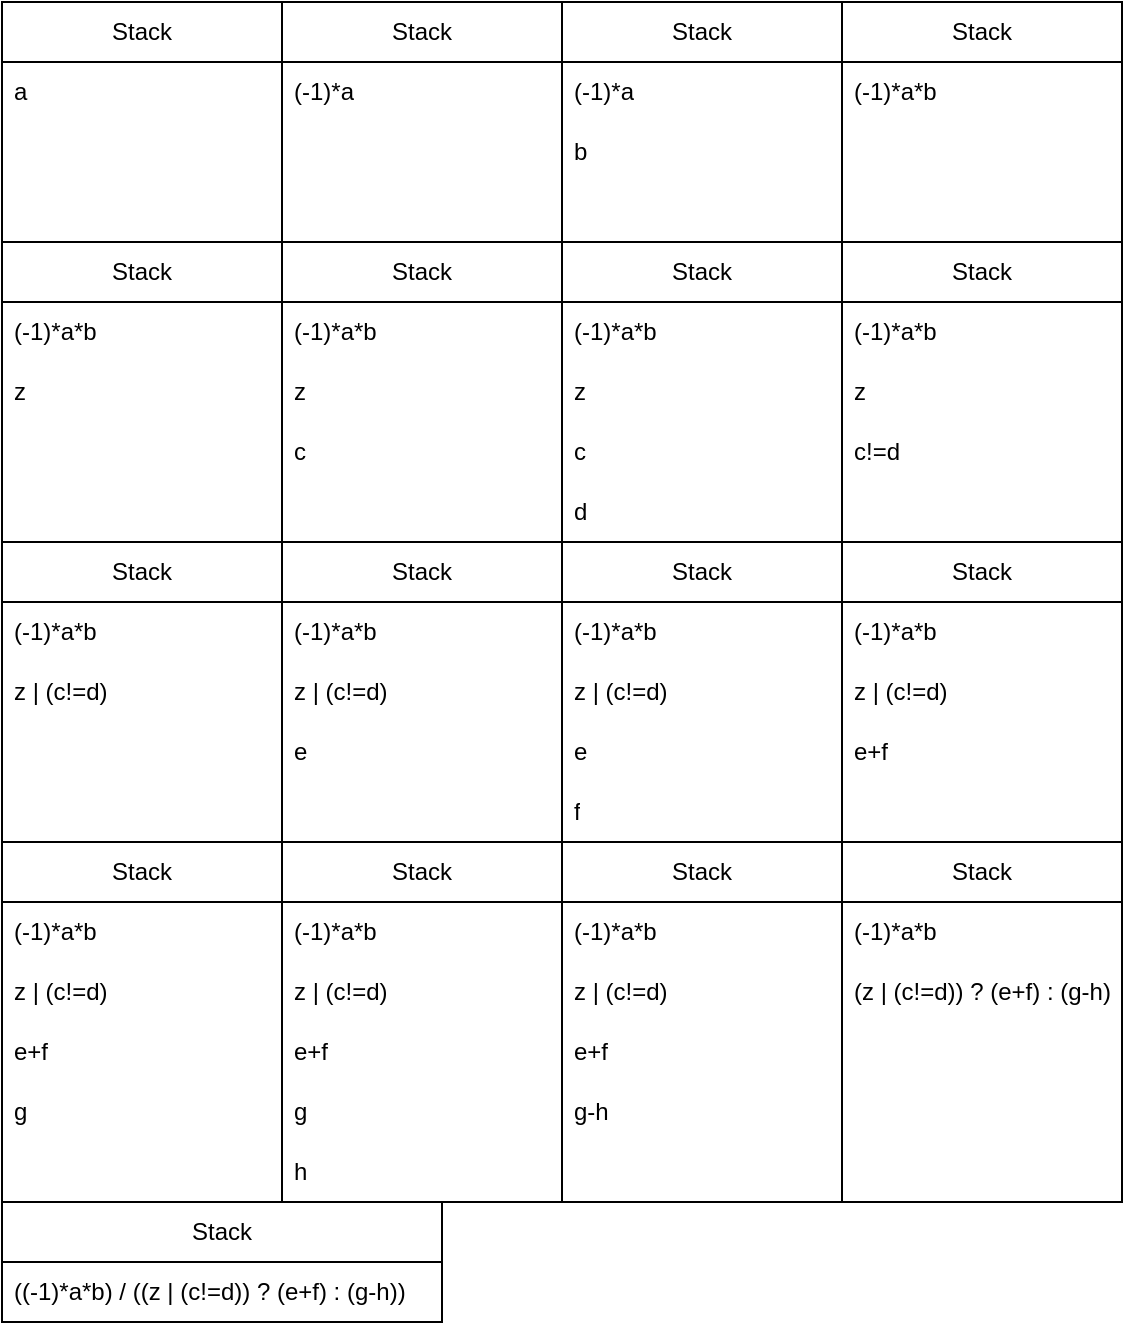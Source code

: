 <mxfile version="22.1.18" type="github">
  <diagram name="Page-1" id="VvciDXIvad9kzQpp8jcZ">
    <mxGraphModel dx="878" dy="594" grid="1" gridSize="10" guides="1" tooltips="1" connect="1" arrows="1" fold="1" page="1" pageScale="1" pageWidth="850" pageHeight="1100" math="0" shadow="0">
      <root>
        <mxCell id="0" />
        <mxCell id="1" parent="0" />
        <mxCell id="0TlWXFFbdr7pUJ0jaNVB-1" value="Stack" style="swimlane;fontStyle=0;childLayout=stackLayout;horizontal=1;startSize=30;horizontalStack=0;resizeParent=1;resizeParentMax=0;resizeLast=0;collapsible=1;marginBottom=0;whiteSpace=wrap;html=1;" vertex="1" parent="1">
          <mxGeometry x="40" y="40" width="140" height="120" as="geometry" />
        </mxCell>
        <mxCell id="0TlWXFFbdr7pUJ0jaNVB-2" value="a" style="text;strokeColor=none;fillColor=none;align=left;verticalAlign=middle;spacingLeft=4;spacingRight=4;overflow=hidden;points=[[0,0.5],[1,0.5]];portConstraint=eastwest;rotatable=0;whiteSpace=wrap;html=1;" vertex="1" parent="0TlWXFFbdr7pUJ0jaNVB-1">
          <mxGeometry y="30" width="140" height="30" as="geometry" />
        </mxCell>
        <mxCell id="0TlWXFFbdr7pUJ0jaNVB-3" value="&amp;nbsp;" style="text;strokeColor=none;fillColor=none;align=left;verticalAlign=middle;spacingLeft=4;spacingRight=4;overflow=hidden;points=[[0,0.5],[1,0.5]];portConstraint=eastwest;rotatable=0;whiteSpace=wrap;html=1;" vertex="1" parent="0TlWXFFbdr7pUJ0jaNVB-1">
          <mxGeometry y="60" width="140" height="30" as="geometry" />
        </mxCell>
        <mxCell id="0TlWXFFbdr7pUJ0jaNVB-4" value="&amp;nbsp;" style="text;strokeColor=none;fillColor=none;align=left;verticalAlign=middle;spacingLeft=4;spacingRight=4;overflow=hidden;points=[[0,0.5],[1,0.5]];portConstraint=eastwest;rotatable=0;whiteSpace=wrap;html=1;" vertex="1" parent="0TlWXFFbdr7pUJ0jaNVB-1">
          <mxGeometry y="90" width="140" height="30" as="geometry" />
        </mxCell>
        <mxCell id="0TlWXFFbdr7pUJ0jaNVB-5" value="Stack" style="swimlane;fontStyle=0;childLayout=stackLayout;horizontal=1;startSize=30;horizontalStack=0;resizeParent=1;resizeParentMax=0;resizeLast=0;collapsible=1;marginBottom=0;whiteSpace=wrap;html=1;" vertex="1" parent="1">
          <mxGeometry x="180" y="40" width="140" height="120" as="geometry" />
        </mxCell>
        <mxCell id="0TlWXFFbdr7pUJ0jaNVB-6" value="(-1)*a" style="text;strokeColor=none;fillColor=none;align=left;verticalAlign=middle;spacingLeft=4;spacingRight=4;overflow=hidden;points=[[0,0.5],[1,0.5]];portConstraint=eastwest;rotatable=0;whiteSpace=wrap;html=1;" vertex="1" parent="0TlWXFFbdr7pUJ0jaNVB-5">
          <mxGeometry y="30" width="140" height="30" as="geometry" />
        </mxCell>
        <mxCell id="0TlWXFFbdr7pUJ0jaNVB-7" value="&amp;nbsp;" style="text;strokeColor=none;fillColor=none;align=left;verticalAlign=middle;spacingLeft=4;spacingRight=4;overflow=hidden;points=[[0,0.5],[1,0.5]];portConstraint=eastwest;rotatable=0;whiteSpace=wrap;html=1;" vertex="1" parent="0TlWXFFbdr7pUJ0jaNVB-5">
          <mxGeometry y="60" width="140" height="30" as="geometry" />
        </mxCell>
        <mxCell id="0TlWXFFbdr7pUJ0jaNVB-8" value="&amp;nbsp;" style="text;strokeColor=none;fillColor=none;align=left;verticalAlign=middle;spacingLeft=4;spacingRight=4;overflow=hidden;points=[[0,0.5],[1,0.5]];portConstraint=eastwest;rotatable=0;whiteSpace=wrap;html=1;" vertex="1" parent="0TlWXFFbdr7pUJ0jaNVB-5">
          <mxGeometry y="90" width="140" height="30" as="geometry" />
        </mxCell>
        <mxCell id="0TlWXFFbdr7pUJ0jaNVB-9" value="Stack" style="swimlane;fontStyle=0;childLayout=stackLayout;horizontal=1;startSize=30;horizontalStack=0;resizeParent=1;resizeParentMax=0;resizeLast=0;collapsible=1;marginBottom=0;whiteSpace=wrap;html=1;" vertex="1" parent="1">
          <mxGeometry x="320" y="40" width="140" height="120" as="geometry" />
        </mxCell>
        <mxCell id="0TlWXFFbdr7pUJ0jaNVB-10" value="(-1)*a" style="text;strokeColor=none;fillColor=none;align=left;verticalAlign=middle;spacingLeft=4;spacingRight=4;overflow=hidden;points=[[0,0.5],[1,0.5]];portConstraint=eastwest;rotatable=0;whiteSpace=wrap;html=1;" vertex="1" parent="0TlWXFFbdr7pUJ0jaNVB-9">
          <mxGeometry y="30" width="140" height="30" as="geometry" />
        </mxCell>
        <mxCell id="0TlWXFFbdr7pUJ0jaNVB-11" value="b" style="text;strokeColor=none;fillColor=none;align=left;verticalAlign=middle;spacingLeft=4;spacingRight=4;overflow=hidden;points=[[0,0.5],[1,0.5]];portConstraint=eastwest;rotatable=0;whiteSpace=wrap;html=1;" vertex="1" parent="0TlWXFFbdr7pUJ0jaNVB-9">
          <mxGeometry y="60" width="140" height="30" as="geometry" />
        </mxCell>
        <mxCell id="0TlWXFFbdr7pUJ0jaNVB-12" value="&amp;nbsp;" style="text;strokeColor=none;fillColor=none;align=left;verticalAlign=middle;spacingLeft=4;spacingRight=4;overflow=hidden;points=[[0,0.5],[1,0.5]];portConstraint=eastwest;rotatable=0;whiteSpace=wrap;html=1;" vertex="1" parent="0TlWXFFbdr7pUJ0jaNVB-9">
          <mxGeometry y="90" width="140" height="30" as="geometry" />
        </mxCell>
        <mxCell id="0TlWXFFbdr7pUJ0jaNVB-13" value="Stack" style="swimlane;fontStyle=0;childLayout=stackLayout;horizontal=1;startSize=30;horizontalStack=0;resizeParent=1;resizeParentMax=0;resizeLast=0;collapsible=1;marginBottom=0;whiteSpace=wrap;html=1;" vertex="1" parent="1">
          <mxGeometry x="460" y="40" width="140" height="120" as="geometry" />
        </mxCell>
        <mxCell id="0TlWXFFbdr7pUJ0jaNVB-14" value="(-1)*a*b" style="text;strokeColor=none;fillColor=none;align=left;verticalAlign=middle;spacingLeft=4;spacingRight=4;overflow=hidden;points=[[0,0.5],[1,0.5]];portConstraint=eastwest;rotatable=0;whiteSpace=wrap;html=1;" vertex="1" parent="0TlWXFFbdr7pUJ0jaNVB-13">
          <mxGeometry y="30" width="140" height="30" as="geometry" />
        </mxCell>
        <mxCell id="0TlWXFFbdr7pUJ0jaNVB-15" value="&amp;nbsp;" style="text;strokeColor=none;fillColor=none;align=left;verticalAlign=middle;spacingLeft=4;spacingRight=4;overflow=hidden;points=[[0,0.5],[1,0.5]];portConstraint=eastwest;rotatable=0;whiteSpace=wrap;html=1;" vertex="1" parent="0TlWXFFbdr7pUJ0jaNVB-13">
          <mxGeometry y="60" width="140" height="30" as="geometry" />
        </mxCell>
        <mxCell id="0TlWXFFbdr7pUJ0jaNVB-16" value="&amp;nbsp;" style="text;strokeColor=none;fillColor=none;align=left;verticalAlign=middle;spacingLeft=4;spacingRight=4;overflow=hidden;points=[[0,0.5],[1,0.5]];portConstraint=eastwest;rotatable=0;whiteSpace=wrap;html=1;" vertex="1" parent="0TlWXFFbdr7pUJ0jaNVB-13">
          <mxGeometry y="90" width="140" height="30" as="geometry" />
        </mxCell>
        <mxCell id="0TlWXFFbdr7pUJ0jaNVB-17" value="Stack" style="swimlane;fontStyle=0;childLayout=stackLayout;horizontal=1;startSize=30;horizontalStack=0;resizeParent=1;resizeParentMax=0;resizeLast=0;collapsible=1;marginBottom=0;whiteSpace=wrap;html=1;" vertex="1" parent="1">
          <mxGeometry x="40" y="160" width="140" height="150" as="geometry" />
        </mxCell>
        <mxCell id="0TlWXFFbdr7pUJ0jaNVB-18" value="(-1)*a*b" style="text;strokeColor=none;fillColor=none;align=left;verticalAlign=middle;spacingLeft=4;spacingRight=4;overflow=hidden;points=[[0,0.5],[1,0.5]];portConstraint=eastwest;rotatable=0;whiteSpace=wrap;html=1;" vertex="1" parent="0TlWXFFbdr7pUJ0jaNVB-17">
          <mxGeometry y="30" width="140" height="30" as="geometry" />
        </mxCell>
        <mxCell id="0TlWXFFbdr7pUJ0jaNVB-19" value="z" style="text;strokeColor=none;fillColor=none;align=left;verticalAlign=middle;spacingLeft=4;spacingRight=4;overflow=hidden;points=[[0,0.5],[1,0.5]];portConstraint=eastwest;rotatable=0;whiteSpace=wrap;html=1;" vertex="1" parent="0TlWXFFbdr7pUJ0jaNVB-17">
          <mxGeometry y="60" width="140" height="30" as="geometry" />
        </mxCell>
        <mxCell id="0TlWXFFbdr7pUJ0jaNVB-20" value="&amp;nbsp;" style="text;strokeColor=none;fillColor=none;align=left;verticalAlign=middle;spacingLeft=4;spacingRight=4;overflow=hidden;points=[[0,0.5],[1,0.5]];portConstraint=eastwest;rotatable=0;whiteSpace=wrap;html=1;" vertex="1" parent="0TlWXFFbdr7pUJ0jaNVB-17">
          <mxGeometry y="90" width="140" height="30" as="geometry" />
        </mxCell>
        <mxCell id="0TlWXFFbdr7pUJ0jaNVB-52" style="text;strokeColor=none;fillColor=none;align=left;verticalAlign=middle;spacingLeft=4;spacingRight=4;overflow=hidden;points=[[0,0.5],[1,0.5]];portConstraint=eastwest;rotatable=0;whiteSpace=wrap;html=1;" vertex="1" parent="0TlWXFFbdr7pUJ0jaNVB-17">
          <mxGeometry y="120" width="140" height="30" as="geometry" />
        </mxCell>
        <mxCell id="0TlWXFFbdr7pUJ0jaNVB-21" value="Stack" style="swimlane;fontStyle=0;childLayout=stackLayout;horizontal=1;startSize=30;horizontalStack=0;resizeParent=1;resizeParentMax=0;resizeLast=0;collapsible=1;marginBottom=0;whiteSpace=wrap;html=1;" vertex="1" parent="1">
          <mxGeometry x="180" y="160" width="140" height="150" as="geometry" />
        </mxCell>
        <mxCell id="0TlWXFFbdr7pUJ0jaNVB-22" value="(-1)*a*b" style="text;strokeColor=none;fillColor=none;align=left;verticalAlign=middle;spacingLeft=4;spacingRight=4;overflow=hidden;points=[[0,0.5],[1,0.5]];portConstraint=eastwest;rotatable=0;whiteSpace=wrap;html=1;" vertex="1" parent="0TlWXFFbdr7pUJ0jaNVB-21">
          <mxGeometry y="30" width="140" height="30" as="geometry" />
        </mxCell>
        <mxCell id="0TlWXFFbdr7pUJ0jaNVB-23" value="z" style="text;strokeColor=none;fillColor=none;align=left;verticalAlign=middle;spacingLeft=4;spacingRight=4;overflow=hidden;points=[[0,0.5],[1,0.5]];portConstraint=eastwest;rotatable=0;whiteSpace=wrap;html=1;" vertex="1" parent="0TlWXFFbdr7pUJ0jaNVB-21">
          <mxGeometry y="60" width="140" height="30" as="geometry" />
        </mxCell>
        <mxCell id="0TlWXFFbdr7pUJ0jaNVB-24" value="c" style="text;strokeColor=none;fillColor=none;align=left;verticalAlign=middle;spacingLeft=4;spacingRight=4;overflow=hidden;points=[[0,0.5],[1,0.5]];portConstraint=eastwest;rotatable=0;whiteSpace=wrap;html=1;" vertex="1" parent="0TlWXFFbdr7pUJ0jaNVB-21">
          <mxGeometry y="90" width="140" height="30" as="geometry" />
        </mxCell>
        <mxCell id="0TlWXFFbdr7pUJ0jaNVB-51" style="text;strokeColor=none;fillColor=none;align=left;verticalAlign=middle;spacingLeft=4;spacingRight=4;overflow=hidden;points=[[0,0.5],[1,0.5]];portConstraint=eastwest;rotatable=0;whiteSpace=wrap;html=1;" vertex="1" parent="0TlWXFFbdr7pUJ0jaNVB-21">
          <mxGeometry y="120" width="140" height="30" as="geometry" />
        </mxCell>
        <mxCell id="0TlWXFFbdr7pUJ0jaNVB-25" value="Stack" style="swimlane;fontStyle=0;childLayout=stackLayout;horizontal=1;startSize=30;horizontalStack=0;resizeParent=1;resizeParentMax=0;resizeLast=0;collapsible=1;marginBottom=0;whiteSpace=wrap;html=1;" vertex="1" parent="1">
          <mxGeometry x="320" y="160" width="140" height="150" as="geometry" />
        </mxCell>
        <mxCell id="0TlWXFFbdr7pUJ0jaNVB-26" value="(-1)*a*b" style="text;strokeColor=none;fillColor=none;align=left;verticalAlign=middle;spacingLeft=4;spacingRight=4;overflow=hidden;points=[[0,0.5],[1,0.5]];portConstraint=eastwest;rotatable=0;whiteSpace=wrap;html=1;" vertex="1" parent="0TlWXFFbdr7pUJ0jaNVB-25">
          <mxGeometry y="30" width="140" height="30" as="geometry" />
        </mxCell>
        <mxCell id="0TlWXFFbdr7pUJ0jaNVB-27" value="z" style="text;strokeColor=none;fillColor=none;align=left;verticalAlign=middle;spacingLeft=4;spacingRight=4;overflow=hidden;points=[[0,0.5],[1,0.5]];portConstraint=eastwest;rotatable=0;whiteSpace=wrap;html=1;" vertex="1" parent="0TlWXFFbdr7pUJ0jaNVB-25">
          <mxGeometry y="60" width="140" height="30" as="geometry" />
        </mxCell>
        <mxCell id="0TlWXFFbdr7pUJ0jaNVB-28" value="c" style="text;strokeColor=none;fillColor=none;align=left;verticalAlign=middle;spacingLeft=4;spacingRight=4;overflow=hidden;points=[[0,0.5],[1,0.5]];portConstraint=eastwest;rotatable=0;whiteSpace=wrap;html=1;" vertex="1" parent="0TlWXFFbdr7pUJ0jaNVB-25">
          <mxGeometry y="90" width="140" height="30" as="geometry" />
        </mxCell>
        <mxCell id="0TlWXFFbdr7pUJ0jaNVB-50" value="d" style="text;strokeColor=none;fillColor=none;align=left;verticalAlign=middle;spacingLeft=4;spacingRight=4;overflow=hidden;points=[[0,0.5],[1,0.5]];portConstraint=eastwest;rotatable=0;whiteSpace=wrap;html=1;" vertex="1" parent="0TlWXFFbdr7pUJ0jaNVB-25">
          <mxGeometry y="120" width="140" height="30" as="geometry" />
        </mxCell>
        <mxCell id="0TlWXFFbdr7pUJ0jaNVB-29" value="Stack" style="swimlane;fontStyle=0;childLayout=stackLayout;horizontal=1;startSize=30;horizontalStack=0;resizeParent=1;resizeParentMax=0;resizeLast=0;collapsible=1;marginBottom=0;whiteSpace=wrap;html=1;" vertex="1" parent="1">
          <mxGeometry x="460" y="160" width="140" height="150" as="geometry" />
        </mxCell>
        <mxCell id="0TlWXFFbdr7pUJ0jaNVB-30" value="(-1)*a*b" style="text;strokeColor=none;fillColor=none;align=left;verticalAlign=middle;spacingLeft=4;spacingRight=4;overflow=hidden;points=[[0,0.5],[1,0.5]];portConstraint=eastwest;rotatable=0;whiteSpace=wrap;html=1;" vertex="1" parent="0TlWXFFbdr7pUJ0jaNVB-29">
          <mxGeometry y="30" width="140" height="30" as="geometry" />
        </mxCell>
        <mxCell id="0TlWXFFbdr7pUJ0jaNVB-31" value="z" style="text;strokeColor=none;fillColor=none;align=left;verticalAlign=middle;spacingLeft=4;spacingRight=4;overflow=hidden;points=[[0,0.5],[1,0.5]];portConstraint=eastwest;rotatable=0;whiteSpace=wrap;html=1;" vertex="1" parent="0TlWXFFbdr7pUJ0jaNVB-29">
          <mxGeometry y="60" width="140" height="30" as="geometry" />
        </mxCell>
        <mxCell id="0TlWXFFbdr7pUJ0jaNVB-32" value="c!=d" style="text;strokeColor=none;fillColor=none;align=left;verticalAlign=middle;spacingLeft=4;spacingRight=4;overflow=hidden;points=[[0,0.5],[1,0.5]];portConstraint=eastwest;rotatable=0;whiteSpace=wrap;html=1;" vertex="1" parent="0TlWXFFbdr7pUJ0jaNVB-29">
          <mxGeometry y="90" width="140" height="30" as="geometry" />
        </mxCell>
        <mxCell id="0TlWXFFbdr7pUJ0jaNVB-53" style="text;strokeColor=none;fillColor=none;align=left;verticalAlign=middle;spacingLeft=4;spacingRight=4;overflow=hidden;points=[[0,0.5],[1,0.5]];portConstraint=eastwest;rotatable=0;whiteSpace=wrap;html=1;" vertex="1" parent="0TlWXFFbdr7pUJ0jaNVB-29">
          <mxGeometry y="120" width="140" height="30" as="geometry" />
        </mxCell>
        <mxCell id="0TlWXFFbdr7pUJ0jaNVB-33" value="Stack" style="swimlane;fontStyle=0;childLayout=stackLayout;horizontal=1;startSize=30;horizontalStack=0;resizeParent=1;resizeParentMax=0;resizeLast=0;collapsible=1;marginBottom=0;whiteSpace=wrap;html=1;" vertex="1" parent="1">
          <mxGeometry x="40" y="310" width="140" height="150" as="geometry" />
        </mxCell>
        <mxCell id="0TlWXFFbdr7pUJ0jaNVB-34" value="(-1)*a*b" style="text;strokeColor=none;fillColor=none;align=left;verticalAlign=middle;spacingLeft=4;spacingRight=4;overflow=hidden;points=[[0,0.5],[1,0.5]];portConstraint=eastwest;rotatable=0;whiteSpace=wrap;html=1;" vertex="1" parent="0TlWXFFbdr7pUJ0jaNVB-33">
          <mxGeometry y="30" width="140" height="30" as="geometry" />
        </mxCell>
        <mxCell id="0TlWXFFbdr7pUJ0jaNVB-35" value="z | (c!=d)" style="text;strokeColor=none;fillColor=none;align=left;verticalAlign=middle;spacingLeft=4;spacingRight=4;overflow=hidden;points=[[0,0.5],[1,0.5]];portConstraint=eastwest;rotatable=0;whiteSpace=wrap;html=1;" vertex="1" parent="0TlWXFFbdr7pUJ0jaNVB-33">
          <mxGeometry y="60" width="140" height="30" as="geometry" />
        </mxCell>
        <mxCell id="0TlWXFFbdr7pUJ0jaNVB-36" value="&amp;nbsp;" style="text;strokeColor=none;fillColor=none;align=left;verticalAlign=middle;spacingLeft=4;spacingRight=4;overflow=hidden;points=[[0,0.5],[1,0.5]];portConstraint=eastwest;rotatable=0;whiteSpace=wrap;html=1;" vertex="1" parent="0TlWXFFbdr7pUJ0jaNVB-33">
          <mxGeometry y="90" width="140" height="30" as="geometry" />
        </mxCell>
        <mxCell id="0TlWXFFbdr7pUJ0jaNVB-61" style="text;strokeColor=none;fillColor=none;align=left;verticalAlign=middle;spacingLeft=4;spacingRight=4;overflow=hidden;points=[[0,0.5],[1,0.5]];portConstraint=eastwest;rotatable=0;whiteSpace=wrap;html=1;" vertex="1" parent="0TlWXFFbdr7pUJ0jaNVB-33">
          <mxGeometry y="120" width="140" height="30" as="geometry" />
        </mxCell>
        <mxCell id="0TlWXFFbdr7pUJ0jaNVB-41" value="Stack" style="swimlane;fontStyle=0;childLayout=stackLayout;horizontal=1;startSize=30;horizontalStack=0;resizeParent=1;resizeParentMax=0;resizeLast=0;collapsible=1;marginBottom=0;whiteSpace=wrap;html=1;" vertex="1" parent="1">
          <mxGeometry x="320" y="310" width="140" height="150" as="geometry" />
        </mxCell>
        <mxCell id="0TlWXFFbdr7pUJ0jaNVB-42" value="(-1)*a*b" style="text;strokeColor=none;fillColor=none;align=left;verticalAlign=middle;spacingLeft=4;spacingRight=4;overflow=hidden;points=[[0,0.5],[1,0.5]];portConstraint=eastwest;rotatable=0;whiteSpace=wrap;html=1;" vertex="1" parent="0TlWXFFbdr7pUJ0jaNVB-41">
          <mxGeometry y="30" width="140" height="30" as="geometry" />
        </mxCell>
        <mxCell id="0TlWXFFbdr7pUJ0jaNVB-43" value="z | (c!=d)" style="text;strokeColor=none;fillColor=none;align=left;verticalAlign=middle;spacingLeft=4;spacingRight=4;overflow=hidden;points=[[0,0.5],[1,0.5]];portConstraint=eastwest;rotatable=0;whiteSpace=wrap;html=1;" vertex="1" parent="0TlWXFFbdr7pUJ0jaNVB-41">
          <mxGeometry y="60" width="140" height="30" as="geometry" />
        </mxCell>
        <mxCell id="0TlWXFFbdr7pUJ0jaNVB-44" value="e" style="text;strokeColor=none;fillColor=none;align=left;verticalAlign=middle;spacingLeft=4;spacingRight=4;overflow=hidden;points=[[0,0.5],[1,0.5]];portConstraint=eastwest;rotatable=0;whiteSpace=wrap;html=1;" vertex="1" parent="0TlWXFFbdr7pUJ0jaNVB-41">
          <mxGeometry y="90" width="140" height="30" as="geometry" />
        </mxCell>
        <mxCell id="0TlWXFFbdr7pUJ0jaNVB-54" value="f" style="text;strokeColor=none;fillColor=none;align=left;verticalAlign=middle;spacingLeft=4;spacingRight=4;overflow=hidden;points=[[0,0.5],[1,0.5]];portConstraint=eastwest;rotatable=0;whiteSpace=wrap;html=1;" vertex="1" parent="0TlWXFFbdr7pUJ0jaNVB-41">
          <mxGeometry y="120" width="140" height="30" as="geometry" />
        </mxCell>
        <mxCell id="0TlWXFFbdr7pUJ0jaNVB-45" value="Stack" style="swimlane;fontStyle=0;childLayout=stackLayout;horizontal=1;startSize=30;horizontalStack=0;resizeParent=1;resizeParentMax=0;resizeLast=0;collapsible=1;marginBottom=0;whiteSpace=wrap;html=1;" vertex="1" parent="1">
          <mxGeometry x="460" y="310" width="140" height="150" as="geometry" />
        </mxCell>
        <mxCell id="0TlWXFFbdr7pUJ0jaNVB-46" value="(-1)*a*b" style="text;strokeColor=none;fillColor=none;align=left;verticalAlign=middle;spacingLeft=4;spacingRight=4;overflow=hidden;points=[[0,0.5],[1,0.5]];portConstraint=eastwest;rotatable=0;whiteSpace=wrap;html=1;" vertex="1" parent="0TlWXFFbdr7pUJ0jaNVB-45">
          <mxGeometry y="30" width="140" height="30" as="geometry" />
        </mxCell>
        <mxCell id="0TlWXFFbdr7pUJ0jaNVB-47" value="z | (c!=d)" style="text;strokeColor=none;fillColor=none;align=left;verticalAlign=middle;spacingLeft=4;spacingRight=4;overflow=hidden;points=[[0,0.5],[1,0.5]];portConstraint=eastwest;rotatable=0;whiteSpace=wrap;html=1;" vertex="1" parent="0TlWXFFbdr7pUJ0jaNVB-45">
          <mxGeometry y="60" width="140" height="30" as="geometry" />
        </mxCell>
        <mxCell id="0TlWXFFbdr7pUJ0jaNVB-48" value="e+f" style="text;strokeColor=none;fillColor=none;align=left;verticalAlign=middle;spacingLeft=4;spacingRight=4;overflow=hidden;points=[[0,0.5],[1,0.5]];portConstraint=eastwest;rotatable=0;whiteSpace=wrap;html=1;" vertex="1" parent="0TlWXFFbdr7pUJ0jaNVB-45">
          <mxGeometry y="90" width="140" height="30" as="geometry" />
        </mxCell>
        <mxCell id="0TlWXFFbdr7pUJ0jaNVB-62" style="text;strokeColor=none;fillColor=none;align=left;verticalAlign=middle;spacingLeft=4;spacingRight=4;overflow=hidden;points=[[0,0.5],[1,0.5]];portConstraint=eastwest;rotatable=0;whiteSpace=wrap;html=1;" vertex="1" parent="0TlWXFFbdr7pUJ0jaNVB-45">
          <mxGeometry y="120" width="140" height="30" as="geometry" />
        </mxCell>
        <mxCell id="0TlWXFFbdr7pUJ0jaNVB-37" value="Stack" style="swimlane;fontStyle=0;childLayout=stackLayout;horizontal=1;startSize=30;horizontalStack=0;resizeParent=1;resizeParentMax=0;resizeLast=0;collapsible=1;marginBottom=0;whiteSpace=wrap;html=1;" vertex="1" parent="1">
          <mxGeometry x="180" y="310" width="140" height="150" as="geometry" />
        </mxCell>
        <mxCell id="0TlWXFFbdr7pUJ0jaNVB-38" value="(-1)*a*b" style="text;strokeColor=none;fillColor=none;align=left;verticalAlign=middle;spacingLeft=4;spacingRight=4;overflow=hidden;points=[[0,0.5],[1,0.5]];portConstraint=eastwest;rotatable=0;whiteSpace=wrap;html=1;" vertex="1" parent="0TlWXFFbdr7pUJ0jaNVB-37">
          <mxGeometry y="30" width="140" height="30" as="geometry" />
        </mxCell>
        <mxCell id="0TlWXFFbdr7pUJ0jaNVB-39" value="z | (c!=d)" style="text;strokeColor=none;fillColor=none;align=left;verticalAlign=middle;spacingLeft=4;spacingRight=4;overflow=hidden;points=[[0,0.5],[1,0.5]];portConstraint=eastwest;rotatable=0;whiteSpace=wrap;html=1;" vertex="1" parent="0TlWXFFbdr7pUJ0jaNVB-37">
          <mxGeometry y="60" width="140" height="30" as="geometry" />
        </mxCell>
        <mxCell id="0TlWXFFbdr7pUJ0jaNVB-40" value="e" style="text;strokeColor=none;fillColor=none;align=left;verticalAlign=middle;spacingLeft=4;spacingRight=4;overflow=hidden;points=[[0,0.5],[1,0.5]];portConstraint=eastwest;rotatable=0;whiteSpace=wrap;html=1;" vertex="1" parent="0TlWXFFbdr7pUJ0jaNVB-37">
          <mxGeometry y="90" width="140" height="30" as="geometry" />
        </mxCell>
        <mxCell id="0TlWXFFbdr7pUJ0jaNVB-60" style="text;strokeColor=none;fillColor=none;align=left;verticalAlign=middle;spacingLeft=4;spacingRight=4;overflow=hidden;points=[[0,0.5],[1,0.5]];portConstraint=eastwest;rotatable=0;whiteSpace=wrap;html=1;" vertex="1" parent="0TlWXFFbdr7pUJ0jaNVB-37">
          <mxGeometry y="120" width="140" height="30" as="geometry" />
        </mxCell>
        <mxCell id="0TlWXFFbdr7pUJ0jaNVB-55" value="Stack" style="swimlane;fontStyle=0;childLayout=stackLayout;horizontal=1;startSize=30;horizontalStack=0;resizeParent=1;resizeParentMax=0;resizeLast=0;collapsible=1;marginBottom=0;whiteSpace=wrap;html=1;" vertex="1" parent="1">
          <mxGeometry x="40" y="460" width="140" height="180" as="geometry" />
        </mxCell>
        <mxCell id="0TlWXFFbdr7pUJ0jaNVB-56" value="(-1)*a*b" style="text;strokeColor=none;fillColor=none;align=left;verticalAlign=middle;spacingLeft=4;spacingRight=4;overflow=hidden;points=[[0,0.5],[1,0.5]];portConstraint=eastwest;rotatable=0;whiteSpace=wrap;html=1;" vertex="1" parent="0TlWXFFbdr7pUJ0jaNVB-55">
          <mxGeometry y="30" width="140" height="30" as="geometry" />
        </mxCell>
        <mxCell id="0TlWXFFbdr7pUJ0jaNVB-57" value="z | (c!=d)" style="text;strokeColor=none;fillColor=none;align=left;verticalAlign=middle;spacingLeft=4;spacingRight=4;overflow=hidden;points=[[0,0.5],[1,0.5]];portConstraint=eastwest;rotatable=0;whiteSpace=wrap;html=1;" vertex="1" parent="0TlWXFFbdr7pUJ0jaNVB-55">
          <mxGeometry y="60" width="140" height="30" as="geometry" />
        </mxCell>
        <mxCell id="0TlWXFFbdr7pUJ0jaNVB-58" value="e+f" style="text;strokeColor=none;fillColor=none;align=left;verticalAlign=middle;spacingLeft=4;spacingRight=4;overflow=hidden;points=[[0,0.5],[1,0.5]];portConstraint=eastwest;rotatable=0;whiteSpace=wrap;html=1;" vertex="1" parent="0TlWXFFbdr7pUJ0jaNVB-55">
          <mxGeometry y="90" width="140" height="30" as="geometry" />
        </mxCell>
        <mxCell id="0TlWXFFbdr7pUJ0jaNVB-59" value="g" style="text;strokeColor=none;fillColor=none;align=left;verticalAlign=middle;spacingLeft=4;spacingRight=4;overflow=hidden;points=[[0,0.5],[1,0.5]];portConstraint=eastwest;rotatable=0;whiteSpace=wrap;html=1;" vertex="1" parent="0TlWXFFbdr7pUJ0jaNVB-55">
          <mxGeometry y="120" width="140" height="30" as="geometry" />
        </mxCell>
        <mxCell id="0TlWXFFbdr7pUJ0jaNVB-63" style="text;strokeColor=none;fillColor=none;align=left;verticalAlign=middle;spacingLeft=4;spacingRight=4;overflow=hidden;points=[[0,0.5],[1,0.5]];portConstraint=eastwest;rotatable=0;whiteSpace=wrap;html=1;" vertex="1" parent="0TlWXFFbdr7pUJ0jaNVB-55">
          <mxGeometry y="150" width="140" height="30" as="geometry" />
        </mxCell>
        <mxCell id="0TlWXFFbdr7pUJ0jaNVB-64" value="Stack" style="swimlane;fontStyle=0;childLayout=stackLayout;horizontal=1;startSize=30;horizontalStack=0;resizeParent=1;resizeParentMax=0;resizeLast=0;collapsible=1;marginBottom=0;whiteSpace=wrap;html=1;" vertex="1" parent="1">
          <mxGeometry x="180" y="460" width="140" height="180" as="geometry" />
        </mxCell>
        <mxCell id="0TlWXFFbdr7pUJ0jaNVB-65" value="(-1)*a*b" style="text;strokeColor=none;fillColor=none;align=left;verticalAlign=middle;spacingLeft=4;spacingRight=4;overflow=hidden;points=[[0,0.5],[1,0.5]];portConstraint=eastwest;rotatable=0;whiteSpace=wrap;html=1;" vertex="1" parent="0TlWXFFbdr7pUJ0jaNVB-64">
          <mxGeometry y="30" width="140" height="30" as="geometry" />
        </mxCell>
        <mxCell id="0TlWXFFbdr7pUJ0jaNVB-66" value="z | (c!=d)" style="text;strokeColor=none;fillColor=none;align=left;verticalAlign=middle;spacingLeft=4;spacingRight=4;overflow=hidden;points=[[0,0.5],[1,0.5]];portConstraint=eastwest;rotatable=0;whiteSpace=wrap;html=1;" vertex="1" parent="0TlWXFFbdr7pUJ0jaNVB-64">
          <mxGeometry y="60" width="140" height="30" as="geometry" />
        </mxCell>
        <mxCell id="0TlWXFFbdr7pUJ0jaNVB-67" value="e+f" style="text;strokeColor=none;fillColor=none;align=left;verticalAlign=middle;spacingLeft=4;spacingRight=4;overflow=hidden;points=[[0,0.5],[1,0.5]];portConstraint=eastwest;rotatable=0;whiteSpace=wrap;html=1;" vertex="1" parent="0TlWXFFbdr7pUJ0jaNVB-64">
          <mxGeometry y="90" width="140" height="30" as="geometry" />
        </mxCell>
        <mxCell id="0TlWXFFbdr7pUJ0jaNVB-68" value="g" style="text;strokeColor=none;fillColor=none;align=left;verticalAlign=middle;spacingLeft=4;spacingRight=4;overflow=hidden;points=[[0,0.5],[1,0.5]];portConstraint=eastwest;rotatable=0;whiteSpace=wrap;html=1;" vertex="1" parent="0TlWXFFbdr7pUJ0jaNVB-64">
          <mxGeometry y="120" width="140" height="30" as="geometry" />
        </mxCell>
        <mxCell id="0TlWXFFbdr7pUJ0jaNVB-69" value="h" style="text;strokeColor=none;fillColor=none;align=left;verticalAlign=middle;spacingLeft=4;spacingRight=4;overflow=hidden;points=[[0,0.5],[1,0.5]];portConstraint=eastwest;rotatable=0;whiteSpace=wrap;html=1;" vertex="1" parent="0TlWXFFbdr7pUJ0jaNVB-64">
          <mxGeometry y="150" width="140" height="30" as="geometry" />
        </mxCell>
        <mxCell id="0TlWXFFbdr7pUJ0jaNVB-70" value="Stack" style="swimlane;fontStyle=0;childLayout=stackLayout;horizontal=1;startSize=30;horizontalStack=0;resizeParent=1;resizeParentMax=0;resizeLast=0;collapsible=1;marginBottom=0;whiteSpace=wrap;html=1;" vertex="1" parent="1">
          <mxGeometry x="320" y="460" width="140" height="180" as="geometry" />
        </mxCell>
        <mxCell id="0TlWXFFbdr7pUJ0jaNVB-71" value="(-1)*a*b" style="text;strokeColor=none;fillColor=none;align=left;verticalAlign=middle;spacingLeft=4;spacingRight=4;overflow=hidden;points=[[0,0.5],[1,0.5]];portConstraint=eastwest;rotatable=0;whiteSpace=wrap;html=1;" vertex="1" parent="0TlWXFFbdr7pUJ0jaNVB-70">
          <mxGeometry y="30" width="140" height="30" as="geometry" />
        </mxCell>
        <mxCell id="0TlWXFFbdr7pUJ0jaNVB-72" value="z | (c!=d)" style="text;strokeColor=none;fillColor=none;align=left;verticalAlign=middle;spacingLeft=4;spacingRight=4;overflow=hidden;points=[[0,0.5],[1,0.5]];portConstraint=eastwest;rotatable=0;whiteSpace=wrap;html=1;" vertex="1" parent="0TlWXFFbdr7pUJ0jaNVB-70">
          <mxGeometry y="60" width="140" height="30" as="geometry" />
        </mxCell>
        <mxCell id="0TlWXFFbdr7pUJ0jaNVB-73" value="e+f" style="text;strokeColor=none;fillColor=none;align=left;verticalAlign=middle;spacingLeft=4;spacingRight=4;overflow=hidden;points=[[0,0.5],[1,0.5]];portConstraint=eastwest;rotatable=0;whiteSpace=wrap;html=1;" vertex="1" parent="0TlWXFFbdr7pUJ0jaNVB-70">
          <mxGeometry y="90" width="140" height="30" as="geometry" />
        </mxCell>
        <mxCell id="0TlWXFFbdr7pUJ0jaNVB-74" value="g-h" style="text;strokeColor=none;fillColor=none;align=left;verticalAlign=middle;spacingLeft=4;spacingRight=4;overflow=hidden;points=[[0,0.5],[1,0.5]];portConstraint=eastwest;rotatable=0;whiteSpace=wrap;html=1;" vertex="1" parent="0TlWXFFbdr7pUJ0jaNVB-70">
          <mxGeometry y="120" width="140" height="30" as="geometry" />
        </mxCell>
        <mxCell id="0TlWXFFbdr7pUJ0jaNVB-75" style="text;strokeColor=none;fillColor=none;align=left;verticalAlign=middle;spacingLeft=4;spacingRight=4;overflow=hidden;points=[[0,0.5],[1,0.5]];portConstraint=eastwest;rotatable=0;whiteSpace=wrap;html=1;" vertex="1" parent="0TlWXFFbdr7pUJ0jaNVB-70">
          <mxGeometry y="150" width="140" height="30" as="geometry" />
        </mxCell>
        <mxCell id="0TlWXFFbdr7pUJ0jaNVB-76" value="Stack" style="swimlane;fontStyle=0;childLayout=stackLayout;horizontal=1;startSize=30;horizontalStack=0;resizeParent=1;resizeParentMax=0;resizeLast=0;collapsible=1;marginBottom=0;whiteSpace=wrap;html=1;" vertex="1" parent="1">
          <mxGeometry x="460" y="460" width="140" height="180" as="geometry" />
        </mxCell>
        <mxCell id="0TlWXFFbdr7pUJ0jaNVB-77" value="(-1)*a*b" style="text;strokeColor=none;fillColor=none;align=left;verticalAlign=middle;spacingLeft=4;spacingRight=4;overflow=hidden;points=[[0,0.5],[1,0.5]];portConstraint=eastwest;rotatable=0;whiteSpace=wrap;html=1;" vertex="1" parent="0TlWXFFbdr7pUJ0jaNVB-76">
          <mxGeometry y="30" width="140" height="30" as="geometry" />
        </mxCell>
        <mxCell id="0TlWXFFbdr7pUJ0jaNVB-78" value="(z | (c!=d)) ? (e+f) : (g-h)" style="text;strokeColor=none;fillColor=none;align=left;verticalAlign=middle;spacingLeft=4;spacingRight=4;overflow=hidden;points=[[0,0.5],[1,0.5]];portConstraint=eastwest;rotatable=0;whiteSpace=wrap;html=1;" vertex="1" parent="0TlWXFFbdr7pUJ0jaNVB-76">
          <mxGeometry y="60" width="140" height="30" as="geometry" />
        </mxCell>
        <mxCell id="0TlWXFFbdr7pUJ0jaNVB-79" value="&amp;nbsp;" style="text;strokeColor=none;fillColor=none;align=left;verticalAlign=middle;spacingLeft=4;spacingRight=4;overflow=hidden;points=[[0,0.5],[1,0.5]];portConstraint=eastwest;rotatable=0;whiteSpace=wrap;html=1;" vertex="1" parent="0TlWXFFbdr7pUJ0jaNVB-76">
          <mxGeometry y="90" width="140" height="30" as="geometry" />
        </mxCell>
        <mxCell id="0TlWXFFbdr7pUJ0jaNVB-80" value="&amp;nbsp;" style="text;strokeColor=none;fillColor=none;align=left;verticalAlign=middle;spacingLeft=4;spacingRight=4;overflow=hidden;points=[[0,0.5],[1,0.5]];portConstraint=eastwest;rotatable=0;whiteSpace=wrap;html=1;" vertex="1" parent="0TlWXFFbdr7pUJ0jaNVB-76">
          <mxGeometry y="120" width="140" height="30" as="geometry" />
        </mxCell>
        <mxCell id="0TlWXFFbdr7pUJ0jaNVB-81" style="text;strokeColor=none;fillColor=none;align=left;verticalAlign=middle;spacingLeft=4;spacingRight=4;overflow=hidden;points=[[0,0.5],[1,0.5]];portConstraint=eastwest;rotatable=0;whiteSpace=wrap;html=1;" vertex="1" parent="0TlWXFFbdr7pUJ0jaNVB-76">
          <mxGeometry y="150" width="140" height="30" as="geometry" />
        </mxCell>
        <mxCell id="0TlWXFFbdr7pUJ0jaNVB-82" value="Stack" style="swimlane;fontStyle=0;childLayout=stackLayout;horizontal=1;startSize=30;horizontalStack=0;resizeParent=1;resizeParentMax=0;resizeLast=0;collapsible=1;marginBottom=0;whiteSpace=wrap;html=1;" vertex="1" parent="1">
          <mxGeometry x="40" y="640" width="220" height="60" as="geometry" />
        </mxCell>
        <mxCell id="0TlWXFFbdr7pUJ0jaNVB-83" value="((-1)*a*b) / ((z | (c!=d)) ? (e+f) : (g-h))" style="text;strokeColor=none;fillColor=none;align=left;verticalAlign=middle;spacingLeft=4;spacingRight=4;overflow=hidden;points=[[0,0.5],[1,0.5]];portConstraint=eastwest;rotatable=0;whiteSpace=wrap;html=1;" vertex="1" parent="0TlWXFFbdr7pUJ0jaNVB-82">
          <mxGeometry y="30" width="220" height="30" as="geometry" />
        </mxCell>
      </root>
    </mxGraphModel>
  </diagram>
</mxfile>
